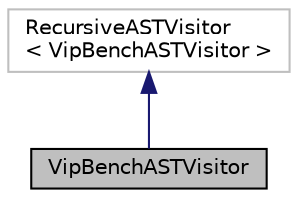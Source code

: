 digraph "VipBenchASTVisitor"
{
 // LATEX_PDF_SIZE
  edge [fontname="Helvetica",fontsize="10",labelfontname="Helvetica",labelfontsize="10"];
  node [fontname="Helvetica",fontsize="10",shape=record];
  Node1 [label="VipBenchASTVisitor",height=0.2,width=0.4,color="black", fillcolor="grey75", style="filled", fontcolor="black",tooltip=" "];
  Node2 -> Node1 [dir="back",color="midnightblue",fontsize="10",style="solid",fontname="Helvetica"];
  Node2 [label="RecursiveASTVisitor\l\< VipBenchASTVisitor \>",height=0.2,width=0.4,color="grey75", fillcolor="white", style="filled",tooltip=" "];
}
